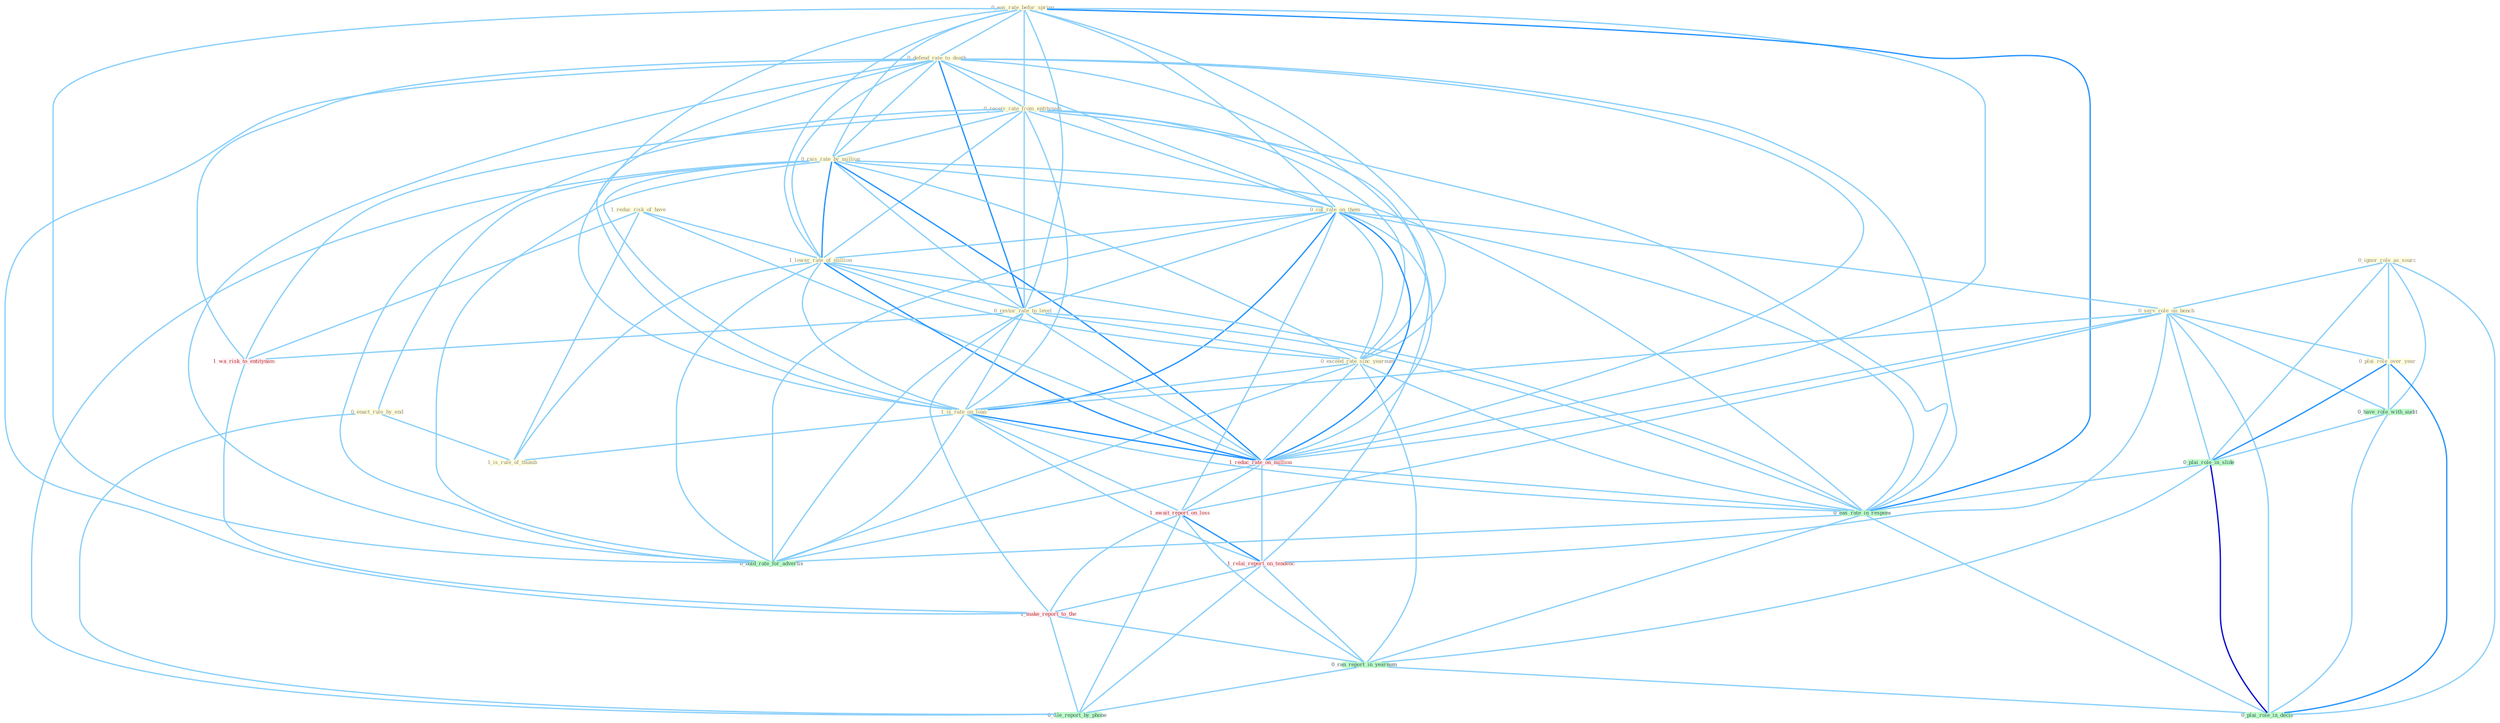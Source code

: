 Graph G{ 
    node
    [shape=polygon,style=filled,width=.5,height=.06,color="#BDFCC9",fixedsize=true,fontsize=4,
    fontcolor="#2f4f4f"];
    {node
    [color="#ffffe0", fontcolor="#8b7d6b"] "1_reduc_risk_of_have " "0_eas_rate_befor_spring " "0_defend_rate_to_death " "0_receiv_rate_from_entitynam " "0_rais_rate_by_million " "0_cut_rate_on_them " "1_lower_rate_of_million " "0_restor_rate_to_level " "0_enact_rule_by_end " "0_ignor_role_as_sourc " "0_serv_role_on_bench " "0_plai_role_over_year " "0_exceed_rate_sinc_yearnum " "1_is_rate_on_loan " "1_is_rule_of_thumb "}
{node [color="#fff0f5", fontcolor="#b22222"] "1_wa_risk_to_entitynam " "1_reduc_rate_on_million " "1_await_report_on_loss " "1_relai_report_on_tendenc " "1_make_report_to_the "}
edge [color="#B0E2FF"];

	"1_reduc_risk_of_have " -- "1_lower_rate_of_million " [w="1", color="#87cefa" ];
	"1_reduc_risk_of_have " -- "1_is_rule_of_thumb " [w="1", color="#87cefa" ];
	"1_reduc_risk_of_have " -- "1_wa_risk_to_entitynam " [w="1", color="#87cefa" ];
	"1_reduc_risk_of_have " -- "1_reduc_rate_on_million " [w="1", color="#87cefa" ];
	"0_eas_rate_befor_spring " -- "0_defend_rate_to_death " [w="1", color="#87cefa" ];
	"0_eas_rate_befor_spring " -- "0_receiv_rate_from_entitynam " [w="1", color="#87cefa" ];
	"0_eas_rate_befor_spring " -- "0_rais_rate_by_million " [w="1", color="#87cefa" ];
	"0_eas_rate_befor_spring " -- "0_cut_rate_on_them " [w="1", color="#87cefa" ];
	"0_eas_rate_befor_spring " -- "1_lower_rate_of_million " [w="1", color="#87cefa" ];
	"0_eas_rate_befor_spring " -- "0_restor_rate_to_level " [w="1", color="#87cefa" ];
	"0_eas_rate_befor_spring " -- "0_exceed_rate_sinc_yearnum " [w="1", color="#87cefa" ];
	"0_eas_rate_befor_spring " -- "1_is_rate_on_loan " [w="1", color="#87cefa" ];
	"0_eas_rate_befor_spring " -- "1_reduc_rate_on_million " [w="1", color="#87cefa" ];
	"0_eas_rate_befor_spring " -- "0_eas_rate_in_respons " [w="2", color="#1e90ff" , len=0.8];
	"0_eas_rate_befor_spring " -- "0_hold_rate_for_advertis " [w="1", color="#87cefa" ];
	"0_defend_rate_to_death " -- "0_receiv_rate_from_entitynam " [w="1", color="#87cefa" ];
	"0_defend_rate_to_death " -- "0_rais_rate_by_million " [w="1", color="#87cefa" ];
	"0_defend_rate_to_death " -- "0_cut_rate_on_them " [w="1", color="#87cefa" ];
	"0_defend_rate_to_death " -- "1_lower_rate_of_million " [w="1", color="#87cefa" ];
	"0_defend_rate_to_death " -- "0_restor_rate_to_level " [w="2", color="#1e90ff" , len=0.8];
	"0_defend_rate_to_death " -- "0_exceed_rate_sinc_yearnum " [w="1", color="#87cefa" ];
	"0_defend_rate_to_death " -- "1_is_rate_on_loan " [w="1", color="#87cefa" ];
	"0_defend_rate_to_death " -- "1_wa_risk_to_entitynam " [w="1", color="#87cefa" ];
	"0_defend_rate_to_death " -- "1_reduc_rate_on_million " [w="1", color="#87cefa" ];
	"0_defend_rate_to_death " -- "1_make_report_to_the " [w="1", color="#87cefa" ];
	"0_defend_rate_to_death " -- "0_eas_rate_in_respons " [w="1", color="#87cefa" ];
	"0_defend_rate_to_death " -- "0_hold_rate_for_advertis " [w="1", color="#87cefa" ];
	"0_receiv_rate_from_entitynam " -- "0_rais_rate_by_million " [w="1", color="#87cefa" ];
	"0_receiv_rate_from_entitynam " -- "0_cut_rate_on_them " [w="1", color="#87cefa" ];
	"0_receiv_rate_from_entitynam " -- "1_lower_rate_of_million " [w="1", color="#87cefa" ];
	"0_receiv_rate_from_entitynam " -- "0_restor_rate_to_level " [w="1", color="#87cefa" ];
	"0_receiv_rate_from_entitynam " -- "0_exceed_rate_sinc_yearnum " [w="1", color="#87cefa" ];
	"0_receiv_rate_from_entitynam " -- "1_is_rate_on_loan " [w="1", color="#87cefa" ];
	"0_receiv_rate_from_entitynam " -- "1_wa_risk_to_entitynam " [w="1", color="#87cefa" ];
	"0_receiv_rate_from_entitynam " -- "1_reduc_rate_on_million " [w="1", color="#87cefa" ];
	"0_receiv_rate_from_entitynam " -- "0_eas_rate_in_respons " [w="1", color="#87cefa" ];
	"0_receiv_rate_from_entitynam " -- "0_hold_rate_for_advertis " [w="1", color="#87cefa" ];
	"0_rais_rate_by_million " -- "0_cut_rate_on_them " [w="1", color="#87cefa" ];
	"0_rais_rate_by_million " -- "1_lower_rate_of_million " [w="2", color="#1e90ff" , len=0.8];
	"0_rais_rate_by_million " -- "0_restor_rate_to_level " [w="1", color="#87cefa" ];
	"0_rais_rate_by_million " -- "0_enact_rule_by_end " [w="1", color="#87cefa" ];
	"0_rais_rate_by_million " -- "0_exceed_rate_sinc_yearnum " [w="1", color="#87cefa" ];
	"0_rais_rate_by_million " -- "1_is_rate_on_loan " [w="1", color="#87cefa" ];
	"0_rais_rate_by_million " -- "1_reduc_rate_on_million " [w="2", color="#1e90ff" , len=0.8];
	"0_rais_rate_by_million " -- "0_eas_rate_in_respons " [w="1", color="#87cefa" ];
	"0_rais_rate_by_million " -- "0_file_report_by_phone " [w="1", color="#87cefa" ];
	"0_rais_rate_by_million " -- "0_hold_rate_for_advertis " [w="1", color="#87cefa" ];
	"0_cut_rate_on_them " -- "1_lower_rate_of_million " [w="1", color="#87cefa" ];
	"0_cut_rate_on_them " -- "0_restor_rate_to_level " [w="1", color="#87cefa" ];
	"0_cut_rate_on_them " -- "0_serv_role_on_bench " [w="1", color="#87cefa" ];
	"0_cut_rate_on_them " -- "0_exceed_rate_sinc_yearnum " [w="1", color="#87cefa" ];
	"0_cut_rate_on_them " -- "1_is_rate_on_loan " [w="2", color="#1e90ff" , len=0.8];
	"0_cut_rate_on_them " -- "1_reduc_rate_on_million " [w="2", color="#1e90ff" , len=0.8];
	"0_cut_rate_on_them " -- "1_await_report_on_loss " [w="1", color="#87cefa" ];
	"0_cut_rate_on_them " -- "1_relai_report_on_tendenc " [w="1", color="#87cefa" ];
	"0_cut_rate_on_them " -- "0_eas_rate_in_respons " [w="1", color="#87cefa" ];
	"0_cut_rate_on_them " -- "0_hold_rate_for_advertis " [w="1", color="#87cefa" ];
	"1_lower_rate_of_million " -- "0_restor_rate_to_level " [w="1", color="#87cefa" ];
	"1_lower_rate_of_million " -- "0_exceed_rate_sinc_yearnum " [w="1", color="#87cefa" ];
	"1_lower_rate_of_million " -- "1_is_rate_on_loan " [w="1", color="#87cefa" ];
	"1_lower_rate_of_million " -- "1_is_rule_of_thumb " [w="1", color="#87cefa" ];
	"1_lower_rate_of_million " -- "1_reduc_rate_on_million " [w="2", color="#1e90ff" , len=0.8];
	"1_lower_rate_of_million " -- "0_eas_rate_in_respons " [w="1", color="#87cefa" ];
	"1_lower_rate_of_million " -- "0_hold_rate_for_advertis " [w="1", color="#87cefa" ];
	"0_restor_rate_to_level " -- "0_exceed_rate_sinc_yearnum " [w="1", color="#87cefa" ];
	"0_restor_rate_to_level " -- "1_is_rate_on_loan " [w="1", color="#87cefa" ];
	"0_restor_rate_to_level " -- "1_wa_risk_to_entitynam " [w="1", color="#87cefa" ];
	"0_restor_rate_to_level " -- "1_reduc_rate_on_million " [w="1", color="#87cefa" ];
	"0_restor_rate_to_level " -- "1_make_report_to_the " [w="1", color="#87cefa" ];
	"0_restor_rate_to_level " -- "0_eas_rate_in_respons " [w="1", color="#87cefa" ];
	"0_restor_rate_to_level " -- "0_hold_rate_for_advertis " [w="1", color="#87cefa" ];
	"0_enact_rule_by_end " -- "1_is_rule_of_thumb " [w="1", color="#87cefa" ];
	"0_enact_rule_by_end " -- "0_file_report_by_phone " [w="1", color="#87cefa" ];
	"0_ignor_role_as_sourc " -- "0_serv_role_on_bench " [w="1", color="#87cefa" ];
	"0_ignor_role_as_sourc " -- "0_plai_role_over_year " [w="1", color="#87cefa" ];
	"0_ignor_role_as_sourc " -- "0_have_role_with_audit " [w="1", color="#87cefa" ];
	"0_ignor_role_as_sourc " -- "0_plai_role_in_slide " [w="1", color="#87cefa" ];
	"0_ignor_role_as_sourc " -- "0_plai_role_in_decis " [w="1", color="#87cefa" ];
	"0_serv_role_on_bench " -- "0_plai_role_over_year " [w="1", color="#87cefa" ];
	"0_serv_role_on_bench " -- "1_is_rate_on_loan " [w="1", color="#87cefa" ];
	"0_serv_role_on_bench " -- "0_have_role_with_audit " [w="1", color="#87cefa" ];
	"0_serv_role_on_bench " -- "1_reduc_rate_on_million " [w="1", color="#87cefa" ];
	"0_serv_role_on_bench " -- "1_await_report_on_loss " [w="1", color="#87cefa" ];
	"0_serv_role_on_bench " -- "1_relai_report_on_tendenc " [w="1", color="#87cefa" ];
	"0_serv_role_on_bench " -- "0_plai_role_in_slide " [w="1", color="#87cefa" ];
	"0_serv_role_on_bench " -- "0_plai_role_in_decis " [w="1", color="#87cefa" ];
	"0_plai_role_over_year " -- "0_have_role_with_audit " [w="1", color="#87cefa" ];
	"0_plai_role_over_year " -- "0_plai_role_in_slide " [w="2", color="#1e90ff" , len=0.8];
	"0_plai_role_over_year " -- "0_plai_role_in_decis " [w="2", color="#1e90ff" , len=0.8];
	"0_exceed_rate_sinc_yearnum " -- "1_is_rate_on_loan " [w="1", color="#87cefa" ];
	"0_exceed_rate_sinc_yearnum " -- "1_reduc_rate_on_million " [w="1", color="#87cefa" ];
	"0_exceed_rate_sinc_yearnum " -- "0_eas_rate_in_respons " [w="1", color="#87cefa" ];
	"0_exceed_rate_sinc_yearnum " -- "0_ran_report_in_yearnum " [w="1", color="#87cefa" ];
	"0_exceed_rate_sinc_yearnum " -- "0_hold_rate_for_advertis " [w="1", color="#87cefa" ];
	"1_is_rate_on_loan " -- "1_is_rule_of_thumb " [w="1", color="#87cefa" ];
	"1_is_rate_on_loan " -- "1_reduc_rate_on_million " [w="2", color="#1e90ff" , len=0.8];
	"1_is_rate_on_loan " -- "1_await_report_on_loss " [w="1", color="#87cefa" ];
	"1_is_rate_on_loan " -- "1_relai_report_on_tendenc " [w="1", color="#87cefa" ];
	"1_is_rate_on_loan " -- "0_eas_rate_in_respons " [w="1", color="#87cefa" ];
	"1_is_rate_on_loan " -- "0_hold_rate_for_advertis " [w="1", color="#87cefa" ];
	"1_wa_risk_to_entitynam " -- "1_make_report_to_the " [w="1", color="#87cefa" ];
	"0_have_role_with_audit " -- "0_plai_role_in_slide " [w="1", color="#87cefa" ];
	"0_have_role_with_audit " -- "0_plai_role_in_decis " [w="1", color="#87cefa" ];
	"1_reduc_rate_on_million " -- "1_await_report_on_loss " [w="1", color="#87cefa" ];
	"1_reduc_rate_on_million " -- "1_relai_report_on_tendenc " [w="1", color="#87cefa" ];
	"1_reduc_rate_on_million " -- "0_eas_rate_in_respons " [w="1", color="#87cefa" ];
	"1_reduc_rate_on_million " -- "0_hold_rate_for_advertis " [w="1", color="#87cefa" ];
	"1_await_report_on_loss " -- "1_relai_report_on_tendenc " [w="2", color="#1e90ff" , len=0.8];
	"1_await_report_on_loss " -- "1_make_report_to_the " [w="1", color="#87cefa" ];
	"1_await_report_on_loss " -- "0_ran_report_in_yearnum " [w="1", color="#87cefa" ];
	"1_await_report_on_loss " -- "0_file_report_by_phone " [w="1", color="#87cefa" ];
	"1_relai_report_on_tendenc " -- "1_make_report_to_the " [w="1", color="#87cefa" ];
	"1_relai_report_on_tendenc " -- "0_ran_report_in_yearnum " [w="1", color="#87cefa" ];
	"1_relai_report_on_tendenc " -- "0_file_report_by_phone " [w="1", color="#87cefa" ];
	"0_plai_role_in_slide " -- "0_eas_rate_in_respons " [w="1", color="#87cefa" ];
	"0_plai_role_in_slide " -- "0_ran_report_in_yearnum " [w="1", color="#87cefa" ];
	"0_plai_role_in_slide " -- "0_plai_role_in_decis " [w="3", color="#0000cd" , len=0.6];
	"1_make_report_to_the " -- "0_ran_report_in_yearnum " [w="1", color="#87cefa" ];
	"1_make_report_to_the " -- "0_file_report_by_phone " [w="1", color="#87cefa" ];
	"0_eas_rate_in_respons " -- "0_ran_report_in_yearnum " [w="1", color="#87cefa" ];
	"0_eas_rate_in_respons " -- "0_plai_role_in_decis " [w="1", color="#87cefa" ];
	"0_eas_rate_in_respons " -- "0_hold_rate_for_advertis " [w="1", color="#87cefa" ];
	"0_ran_report_in_yearnum " -- "0_file_report_by_phone " [w="1", color="#87cefa" ];
	"0_ran_report_in_yearnum " -- "0_plai_role_in_decis " [w="1", color="#87cefa" ];
}